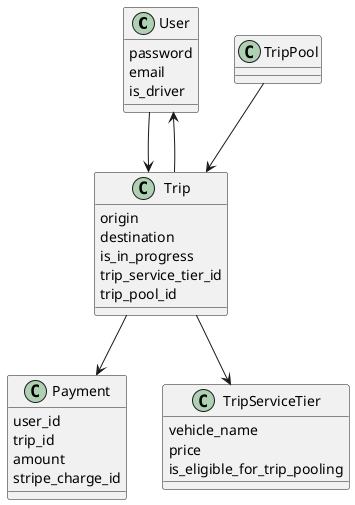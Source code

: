 @startuml
skinparam shadowing false

class User {
  password
  email
  is_driver
}

class Trip {
  origin
  destination
  is_in_progress
  trip_service_tier_id
  trip_pool_id
}

class TripPool {
}

class Payment {
  user_id
  trip_id
  amount
  stripe_charge_id
}

class TripServiceTier {
  vehicle_name
  price
  is_eligible_for_trip_pooling
}

User --> Trip
Trip --> User
Trip --> Payment
Trip --> TripServiceTier
TripPool --> Trip

@enduml
